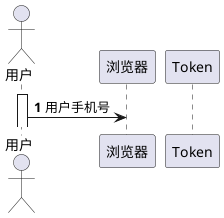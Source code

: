 @startuml
'https://plantuml.com/sequence-diagram

autonumber

actor "用户" as User
participant "浏览器" as Browser
participant "Token" as Token

activate User
User -> Browser:用户手机号
@enduml
